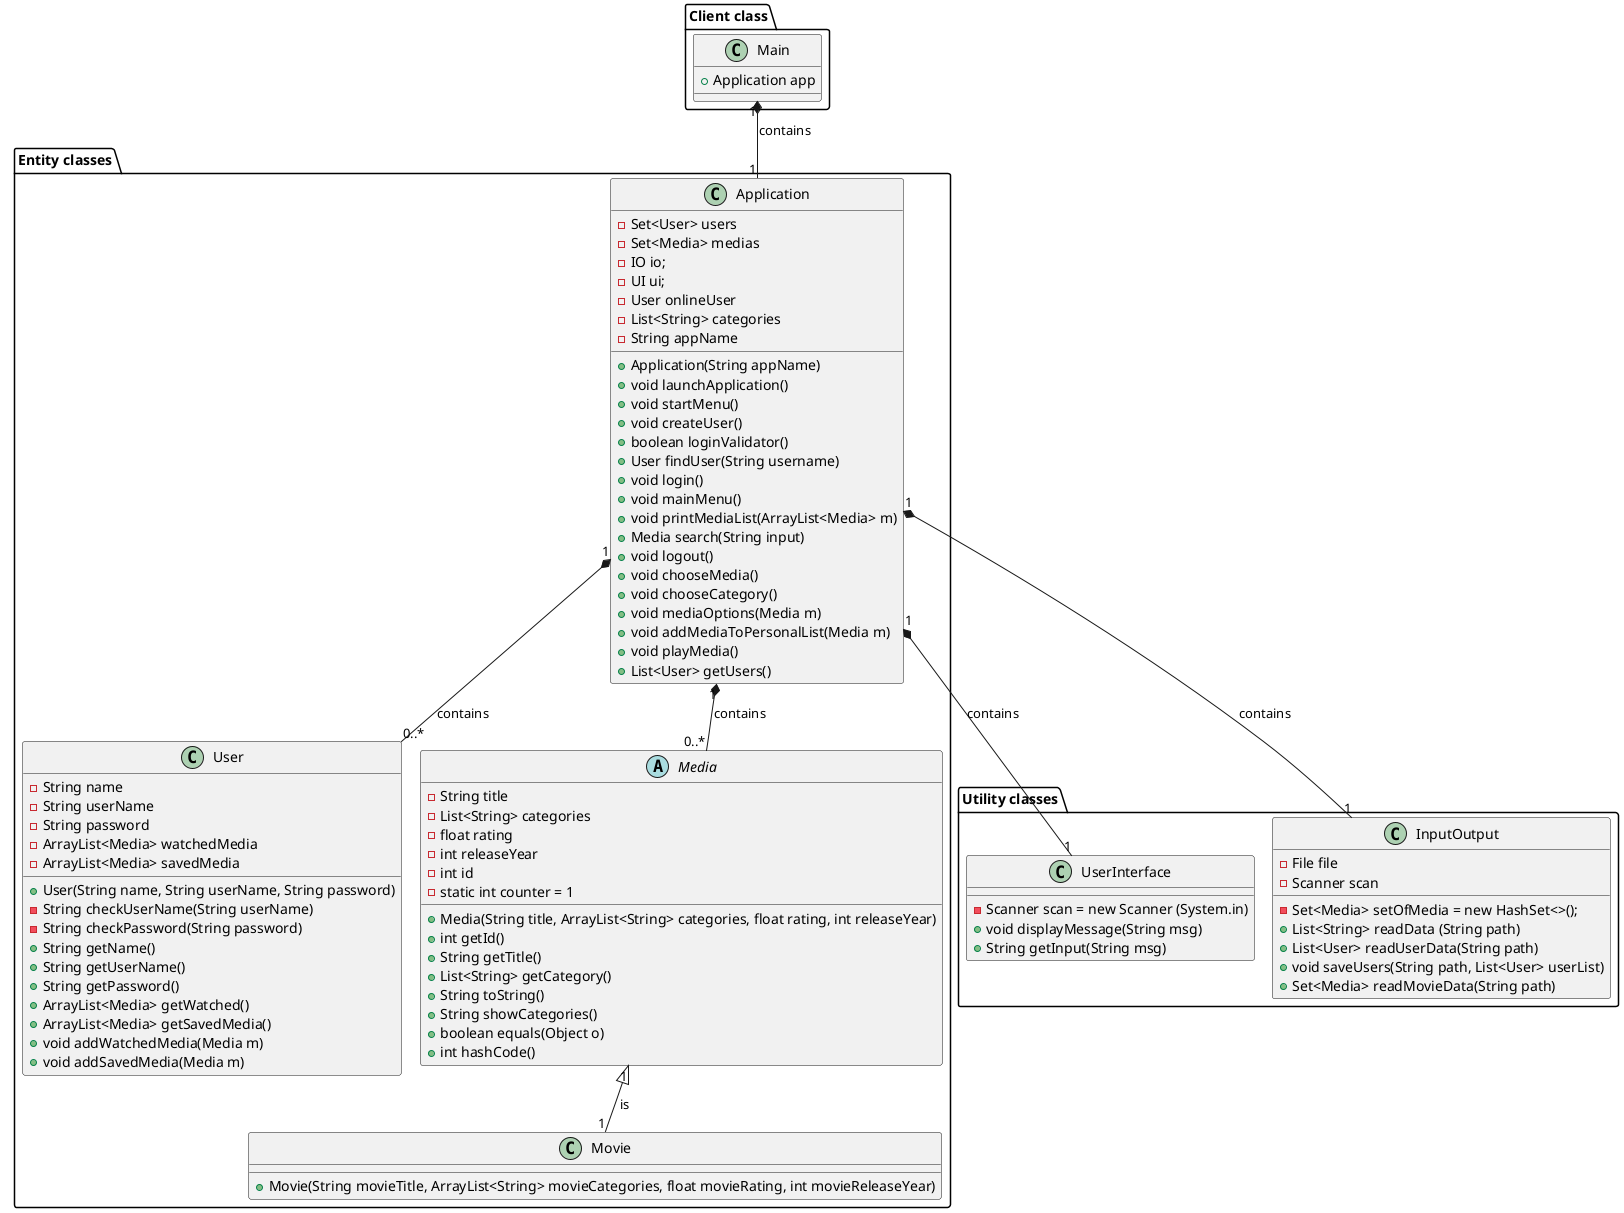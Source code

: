 @startuml
'https://plantuml.com/class-diagram
!pragma layout smetana

'Client Package
package "Client class"{
class Main
}

'Utility Package
package "Utility classes"{
class UserInterface
class InputOutput
}

'Entity Package
package "Entity classes"{
class Movie
class Application
class User
abstract Media
}

'Label on Relations !MANGLER
Application "1" *-- "1" UserInterface: contains
Application "1" *-- "1" InputOutput: contains
Application "1" *-- "0..*" User: contains
Application "1" *-- "0..*" Media: contains
Media "1" <|-- "1" Movie: is
Main "1" *-- "1" Application: contains

'Class Methods & Attributes
Main : + Application app

Application : - Set<User> users
Application : - Set<Media> medias
Application : - IO io;
Application : - UI ui;
Application : - User onlineUser
Application : - List<String> categories
Application : - String appName
Application : + Application(String appName)
Application : + void launchApplication()
Application : + void startMenu()
Application : + void createUser()
Application : + boolean loginValidator()
Application : + User findUser(String username)
Application : + void login()
Application : + void mainMenu()
Application : + void printMediaList(ArrayList<Media> m)
Application : + Media search(String input)
Application : + void logout()
Application : + void chooseMedia()
Application : + void chooseCategory()
Application : + void mediaOptions(Media m)
Application : + void addMediaToPersonalList(Media m)
Application : + void playMedia()
Application : + List<User> getUsers()

User : - String name
User : - String userName
User : - String password
User : - ArrayList<Media> watchedMedia
User : - ArrayList<Media> savedMedia
User : + User(String name, String userName, String password)
User : - String checkUserName(String userName)
User : - String checkPassword(String password)

User : + String getName()
User : + String getUserName()
User : + String getPassword()
User : + ArrayList<Media> getWatched()
User : + ArrayList<Media> getSavedMedia()
User : + void addWatchedMedia(Media m)
User : + void addSavedMedia(Media m)

InputOutput : - File file
InputOutput : - Scanner scan
InputOutput : - Set<Media> setOfMedia = new HashSet<>();
InputOutput : + List<String> readData (String path)
InputOutput : + List<User> readUserData(String path)
InputOutput : + void saveUsers(String path, List<User> userList)
InputOutput : + Set<Media> readMovieData(String path)

UserInterface : - Scanner scan = new Scanner (System.in)
UserInterface : + void displayMessage(String msg)
UserInterface : + String getInput(String msg)

Media : - String title
Media : - List<String> categories
Media : - float rating
Media : - int releaseYear
Media : - int id
Media : - static int counter = 1
Media : + Media(String title, ArrayList<String> categories, float rating, int releaseYear)
Media : + int getId()
Media : + String getTitle()
Media : + List<String> getCategory()
Media : + String toString()
Media : + String showCategories()
Media : + boolean equals(Object o)
Media : + int hashCode()

Movie : + Movie(String movieTitle, ArrayList<String> movieCategories, float movieRating, int movieReleaseYear)


@enduml